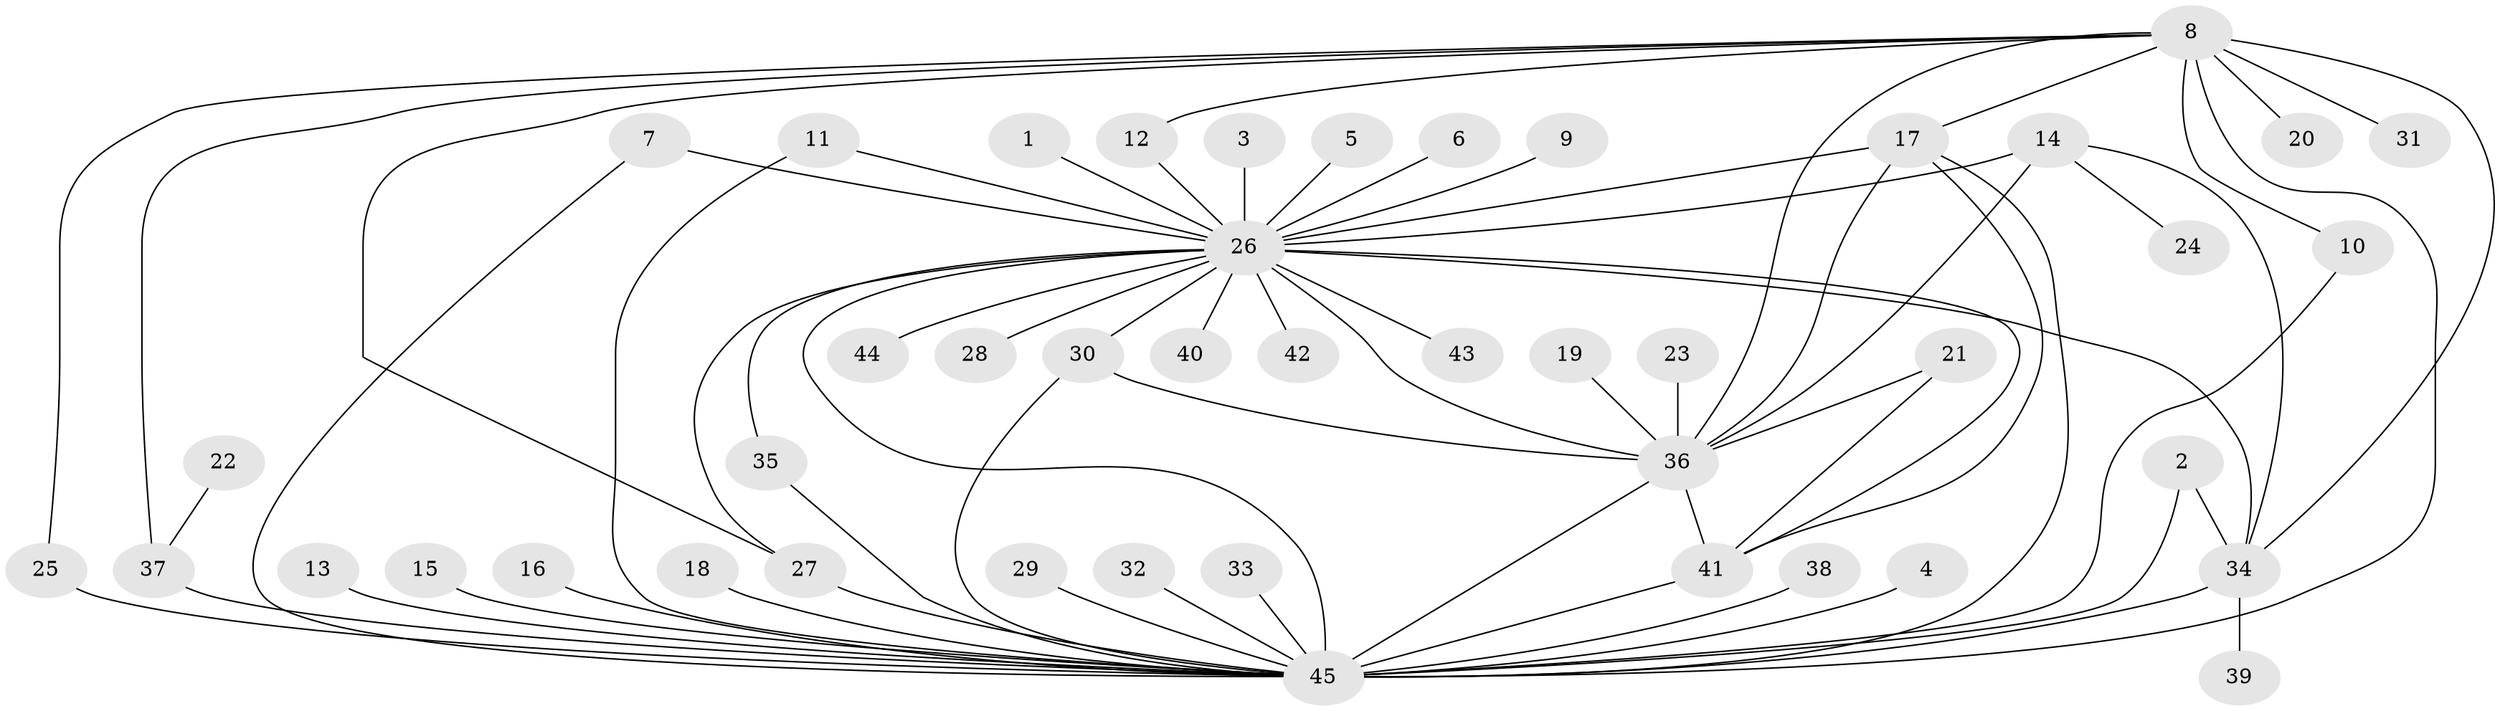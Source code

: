// original degree distribution, {36: 0.011235955056179775, 1: 0.4157303370786517, 9: 0.011235955056179775, 23: 0.011235955056179775, 8: 0.011235955056179775, 2: 0.24719101123595505, 3: 0.1348314606741573, 6: 0.0449438202247191, 4: 0.06741573033707865, 17: 0.011235955056179775, 10: 0.011235955056179775, 13: 0.011235955056179775, 5: 0.011235955056179775}
// Generated by graph-tools (version 1.1) at 2025/49/03/09/25 03:49:51]
// undirected, 45 vertices, 69 edges
graph export_dot {
graph [start="1"]
  node [color=gray90,style=filled];
  1;
  2;
  3;
  4;
  5;
  6;
  7;
  8;
  9;
  10;
  11;
  12;
  13;
  14;
  15;
  16;
  17;
  18;
  19;
  20;
  21;
  22;
  23;
  24;
  25;
  26;
  27;
  28;
  29;
  30;
  31;
  32;
  33;
  34;
  35;
  36;
  37;
  38;
  39;
  40;
  41;
  42;
  43;
  44;
  45;
  1 -- 26 [weight=1.0];
  2 -- 34 [weight=1.0];
  2 -- 45 [weight=1.0];
  3 -- 26 [weight=1.0];
  4 -- 45 [weight=1.0];
  5 -- 26 [weight=1.0];
  6 -- 26 [weight=1.0];
  7 -- 26 [weight=1.0];
  7 -- 45 [weight=1.0];
  8 -- 10 [weight=1.0];
  8 -- 12 [weight=1.0];
  8 -- 17 [weight=1.0];
  8 -- 20 [weight=1.0];
  8 -- 25 [weight=1.0];
  8 -- 27 [weight=1.0];
  8 -- 31 [weight=1.0];
  8 -- 34 [weight=2.0];
  8 -- 36 [weight=1.0];
  8 -- 37 [weight=1.0];
  8 -- 45 [weight=3.0];
  9 -- 26 [weight=1.0];
  10 -- 45 [weight=1.0];
  11 -- 26 [weight=1.0];
  11 -- 45 [weight=1.0];
  12 -- 26 [weight=1.0];
  13 -- 45 [weight=1.0];
  14 -- 24 [weight=1.0];
  14 -- 26 [weight=1.0];
  14 -- 34 [weight=1.0];
  14 -- 36 [weight=1.0];
  15 -- 45 [weight=1.0];
  16 -- 45 [weight=1.0];
  17 -- 26 [weight=2.0];
  17 -- 36 [weight=1.0];
  17 -- 41 [weight=1.0];
  17 -- 45 [weight=1.0];
  18 -- 45 [weight=1.0];
  19 -- 36 [weight=1.0];
  21 -- 36 [weight=1.0];
  21 -- 41 [weight=1.0];
  22 -- 37 [weight=1.0];
  23 -- 36 [weight=1.0];
  25 -- 45 [weight=2.0];
  26 -- 27 [weight=1.0];
  26 -- 28 [weight=1.0];
  26 -- 30 [weight=1.0];
  26 -- 34 [weight=2.0];
  26 -- 35 [weight=1.0];
  26 -- 36 [weight=2.0];
  26 -- 40 [weight=1.0];
  26 -- 41 [weight=2.0];
  26 -- 42 [weight=1.0];
  26 -- 43 [weight=1.0];
  26 -- 44 [weight=1.0];
  26 -- 45 [weight=4.0];
  27 -- 45 [weight=3.0];
  29 -- 45 [weight=1.0];
  30 -- 36 [weight=1.0];
  30 -- 45 [weight=1.0];
  32 -- 45 [weight=1.0];
  33 -- 45 [weight=1.0];
  34 -- 39 [weight=1.0];
  34 -- 45 [weight=5.0];
  35 -- 45 [weight=1.0];
  36 -- 41 [weight=1.0];
  36 -- 45 [weight=1.0];
  37 -- 45 [weight=2.0];
  38 -- 45 [weight=1.0];
  41 -- 45 [weight=1.0];
}
